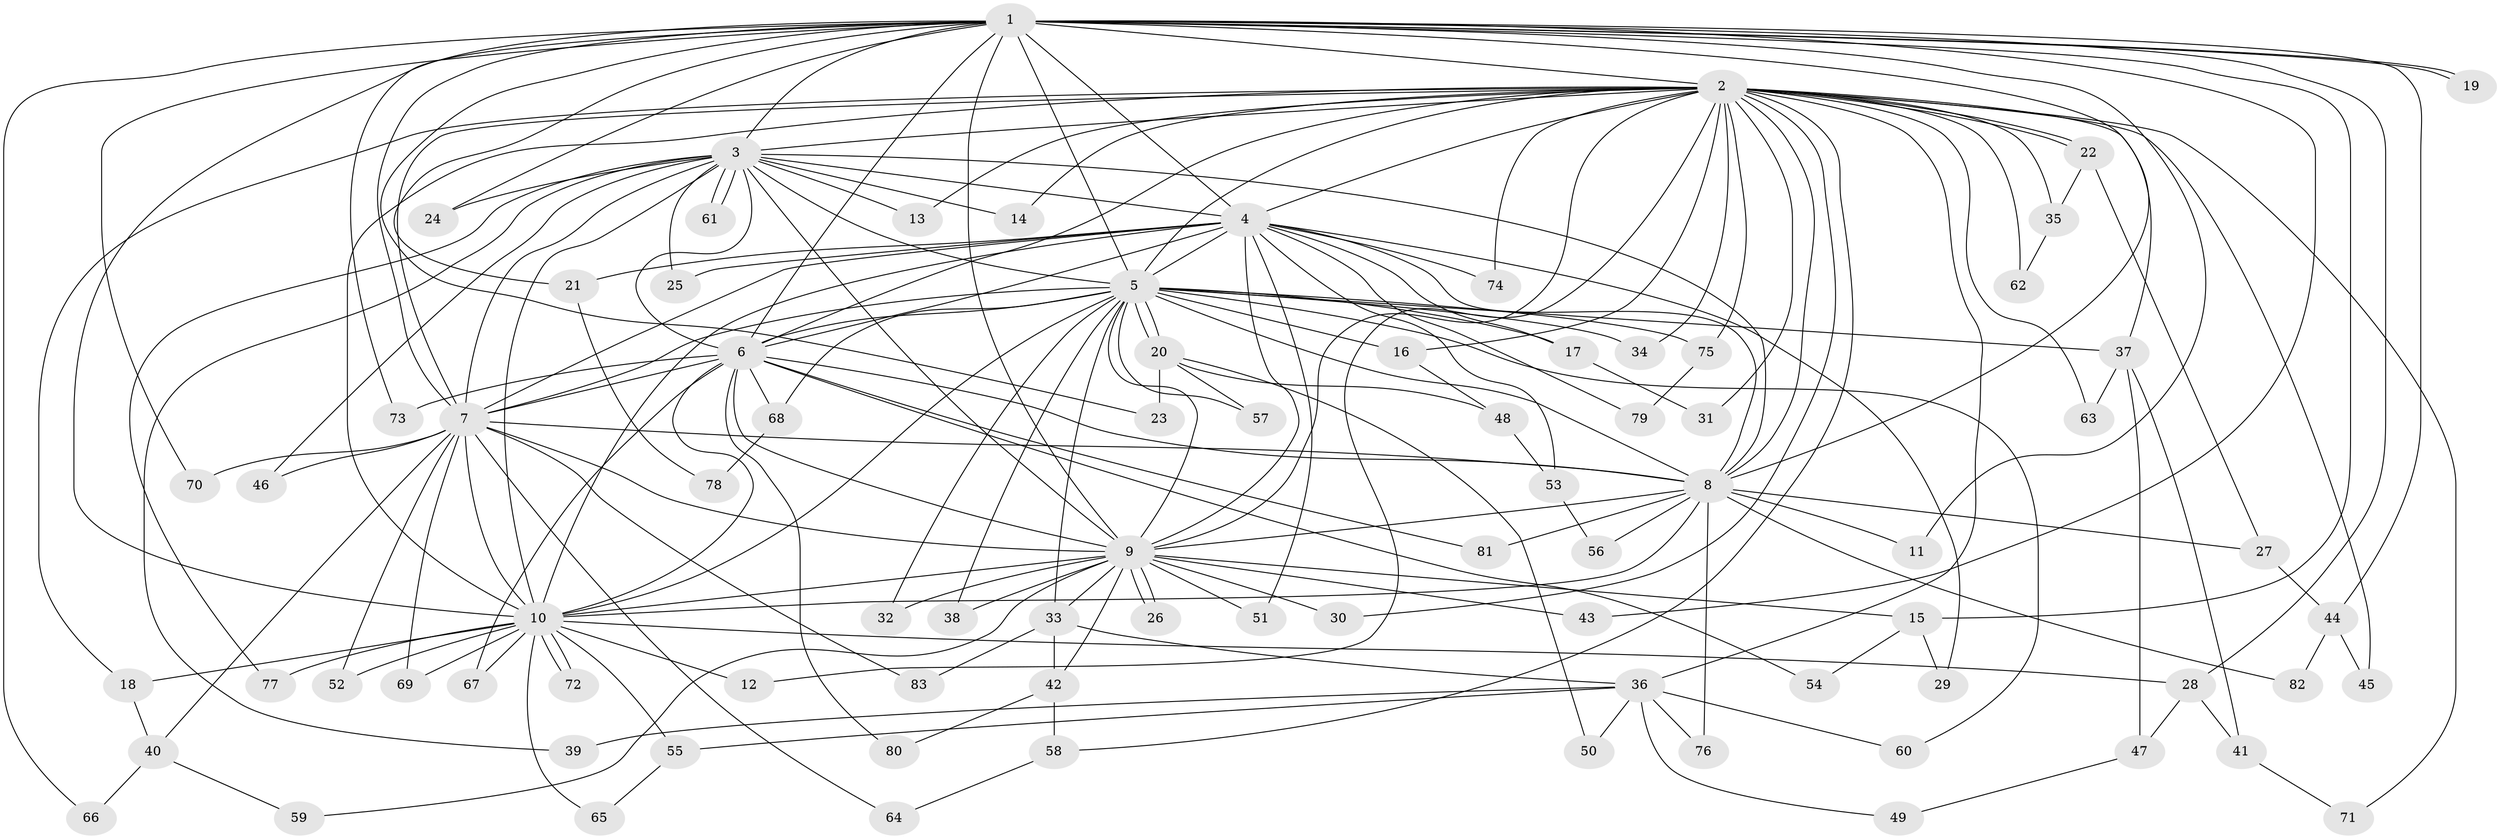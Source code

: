 // coarse degree distribution, {4: 0.07142857142857142, 3: 0.07142857142857142, 2: 0.42857142857142855, 17: 0.023809523809523808, 10: 0.023809523809523808, 1: 0.30952380952380953, 36: 0.023809523809523808, 9: 0.023809523809523808, 8: 0.023809523809523808}
// Generated by graph-tools (version 1.1) at 2025/48/03/06/25 01:48:57]
// undirected, 83 vertices, 191 edges
graph export_dot {
graph [start="1"]
  node [color=gray90,style=filled];
  1;
  2;
  3;
  4;
  5;
  6;
  7;
  8;
  9;
  10;
  11;
  12;
  13;
  14;
  15;
  16;
  17;
  18;
  19;
  20;
  21;
  22;
  23;
  24;
  25;
  26;
  27;
  28;
  29;
  30;
  31;
  32;
  33;
  34;
  35;
  36;
  37;
  38;
  39;
  40;
  41;
  42;
  43;
  44;
  45;
  46;
  47;
  48;
  49;
  50;
  51;
  52;
  53;
  54;
  55;
  56;
  57;
  58;
  59;
  60;
  61;
  62;
  63;
  64;
  65;
  66;
  67;
  68;
  69;
  70;
  71;
  72;
  73;
  74;
  75;
  76;
  77;
  78;
  79;
  80;
  81;
  82;
  83;
  1 -- 2;
  1 -- 3;
  1 -- 4;
  1 -- 5;
  1 -- 6;
  1 -- 7;
  1 -- 8;
  1 -- 9;
  1 -- 10;
  1 -- 11;
  1 -- 15;
  1 -- 19;
  1 -- 19;
  1 -- 21;
  1 -- 23;
  1 -- 24;
  1 -- 28;
  1 -- 43;
  1 -- 44;
  1 -- 66;
  1 -- 70;
  1 -- 73;
  2 -- 3;
  2 -- 4;
  2 -- 5;
  2 -- 6;
  2 -- 7;
  2 -- 8;
  2 -- 9;
  2 -- 10;
  2 -- 12;
  2 -- 13;
  2 -- 14;
  2 -- 16;
  2 -- 18;
  2 -- 22;
  2 -- 22;
  2 -- 30;
  2 -- 31;
  2 -- 34;
  2 -- 35;
  2 -- 36;
  2 -- 37;
  2 -- 45;
  2 -- 58;
  2 -- 62;
  2 -- 63;
  2 -- 71;
  2 -- 74;
  2 -- 75;
  3 -- 4;
  3 -- 5;
  3 -- 6;
  3 -- 7;
  3 -- 8;
  3 -- 9;
  3 -- 10;
  3 -- 13;
  3 -- 14;
  3 -- 24;
  3 -- 25;
  3 -- 39;
  3 -- 46;
  3 -- 61;
  3 -- 61;
  3 -- 77;
  4 -- 5;
  4 -- 6;
  4 -- 7;
  4 -- 8;
  4 -- 9;
  4 -- 10;
  4 -- 17;
  4 -- 21;
  4 -- 25;
  4 -- 29;
  4 -- 51;
  4 -- 53;
  4 -- 74;
  4 -- 79;
  5 -- 6;
  5 -- 7;
  5 -- 8;
  5 -- 9;
  5 -- 10;
  5 -- 16;
  5 -- 17;
  5 -- 20;
  5 -- 20;
  5 -- 32;
  5 -- 33;
  5 -- 34;
  5 -- 37;
  5 -- 38;
  5 -- 57;
  5 -- 60;
  5 -- 68;
  5 -- 75;
  6 -- 7;
  6 -- 8;
  6 -- 9;
  6 -- 10;
  6 -- 54;
  6 -- 67;
  6 -- 68;
  6 -- 73;
  6 -- 80;
  6 -- 81;
  7 -- 8;
  7 -- 9;
  7 -- 10;
  7 -- 40;
  7 -- 46;
  7 -- 52;
  7 -- 64;
  7 -- 69;
  7 -- 70;
  7 -- 83;
  8 -- 9;
  8 -- 10;
  8 -- 11;
  8 -- 27;
  8 -- 56;
  8 -- 76;
  8 -- 81;
  8 -- 82;
  9 -- 10;
  9 -- 15;
  9 -- 26;
  9 -- 26;
  9 -- 30;
  9 -- 32;
  9 -- 33;
  9 -- 38;
  9 -- 42;
  9 -- 43;
  9 -- 51;
  9 -- 59;
  10 -- 12;
  10 -- 18;
  10 -- 28;
  10 -- 52;
  10 -- 55;
  10 -- 65;
  10 -- 67;
  10 -- 69;
  10 -- 72;
  10 -- 72;
  10 -- 77;
  15 -- 29;
  15 -- 54;
  16 -- 48;
  17 -- 31;
  18 -- 40;
  20 -- 23;
  20 -- 48;
  20 -- 50;
  20 -- 57;
  21 -- 78;
  22 -- 27;
  22 -- 35;
  27 -- 44;
  28 -- 41;
  28 -- 47;
  33 -- 36;
  33 -- 42;
  33 -- 83;
  35 -- 62;
  36 -- 39;
  36 -- 49;
  36 -- 50;
  36 -- 55;
  36 -- 60;
  36 -- 76;
  37 -- 41;
  37 -- 47;
  37 -- 63;
  40 -- 59;
  40 -- 66;
  41 -- 71;
  42 -- 58;
  42 -- 80;
  44 -- 45;
  44 -- 82;
  47 -- 49;
  48 -- 53;
  53 -- 56;
  55 -- 65;
  58 -- 64;
  68 -- 78;
  75 -- 79;
}
